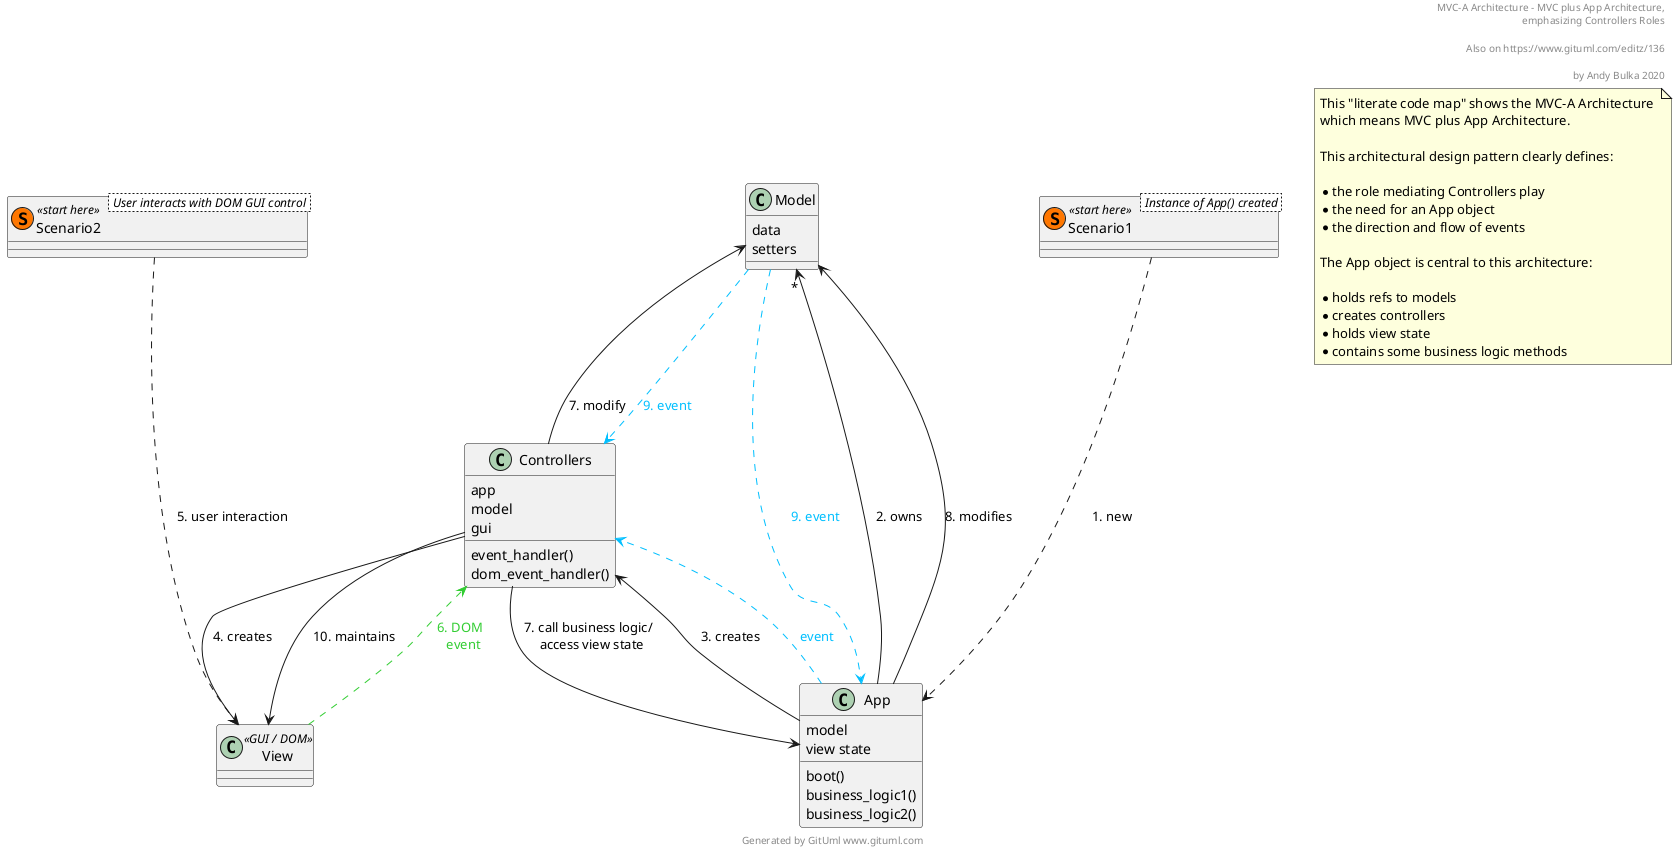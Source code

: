 @startuml

header
MVC-A Architecture - MVC plus App Architecture, 
emphasizing Controllers Roles

Also on https://www.gituml.com/editz/136

by Andy Bulka 2020
endheader

center footer Generated by GitUml www.gituml.com

class Model {
  data
  setters
}

class Controllers {
  app
  model
  gui
  event_handler()
  dom_event_handler()
}

class App {
  model
  view state
  boot()
  business_logic1()
  business_logic2() 
}

class View << GUI / DOM >> {
}


App --> "*" Model : 2. owns
App --> Model : 8. modifies
Model ..> App #DeepSkyBlue : <color:DeepSkyBlue>9. event</color>

Controllers --> Model : 7. modify
Model ..> Controllers #DeepSkyBlue : <color:DeepSkyBlue>9. event</color>

App --> Controllers : 3. creates
App ..> Controllers #DeepSkyBlue : <color:DeepSkyBlue>event</color>
Controllers --> App : 7. call business logic/ \n access view state

Controllers --> View : 4. creates
Controllers --> View : 10. maintains
View ..> Controllers #LimeGreen : <color:LimeGreen>6. DOM</color> \n <color:LimeGreen>event</color>

class Scenario1 < Instance of App() created ><< (S,#FF7700) start here >>
class Scenario2 < User interacts with DOM GUI control ><< (S,#FF7700) start here >>

Scenario1 ...> App : 1. new
Scenario2 ...> View : 5. user interaction


note as N9727
This "literate code map" shows the MVC-A Architecture 
which means MVC plus App Architecture.

This architectural design pattern clearly defines:

* the role mediating Controllers play
* the need for an App object
* the direction and flow of events

The App object is central to this architecture:

* holds refs to models
* creates controllers
* holds view state
* contains some business logic methods
end note

@enduml
